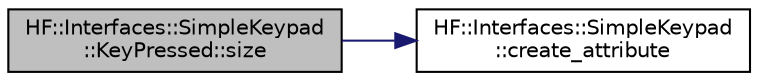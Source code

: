digraph "HF::Interfaces::SimpleKeypad::KeyPressed::size"
{
  edge [fontname="Helvetica",fontsize="10",labelfontname="Helvetica",labelfontsize="10"];
  node [fontname="Helvetica",fontsize="10",shape=record];
  rankdir="LR";
  Node2 [label="HF::Interfaces::SimpleKeypad\l::KeyPressed::size",height=0.2,width=0.4,color="black", fillcolor="grey75", style="filled", fontcolor="black"];
  Node2 -> Node3 [color="midnightblue",fontsize="10",style="solid",fontname="Helvetica"];
  Node3 [label="HF::Interfaces::SimpleKeypad\l::create_attribute",height=0.2,width=0.4,color="black", fillcolor="white", style="filled",URL="$group__simple__keypad__itf.html#ga2f700840a5f1f5204cdd9bc423c27807",tooltip="Create an attribute object that can hold the attribute with the given uid. (HF::Interfaces::SimpleKey..."];
}
